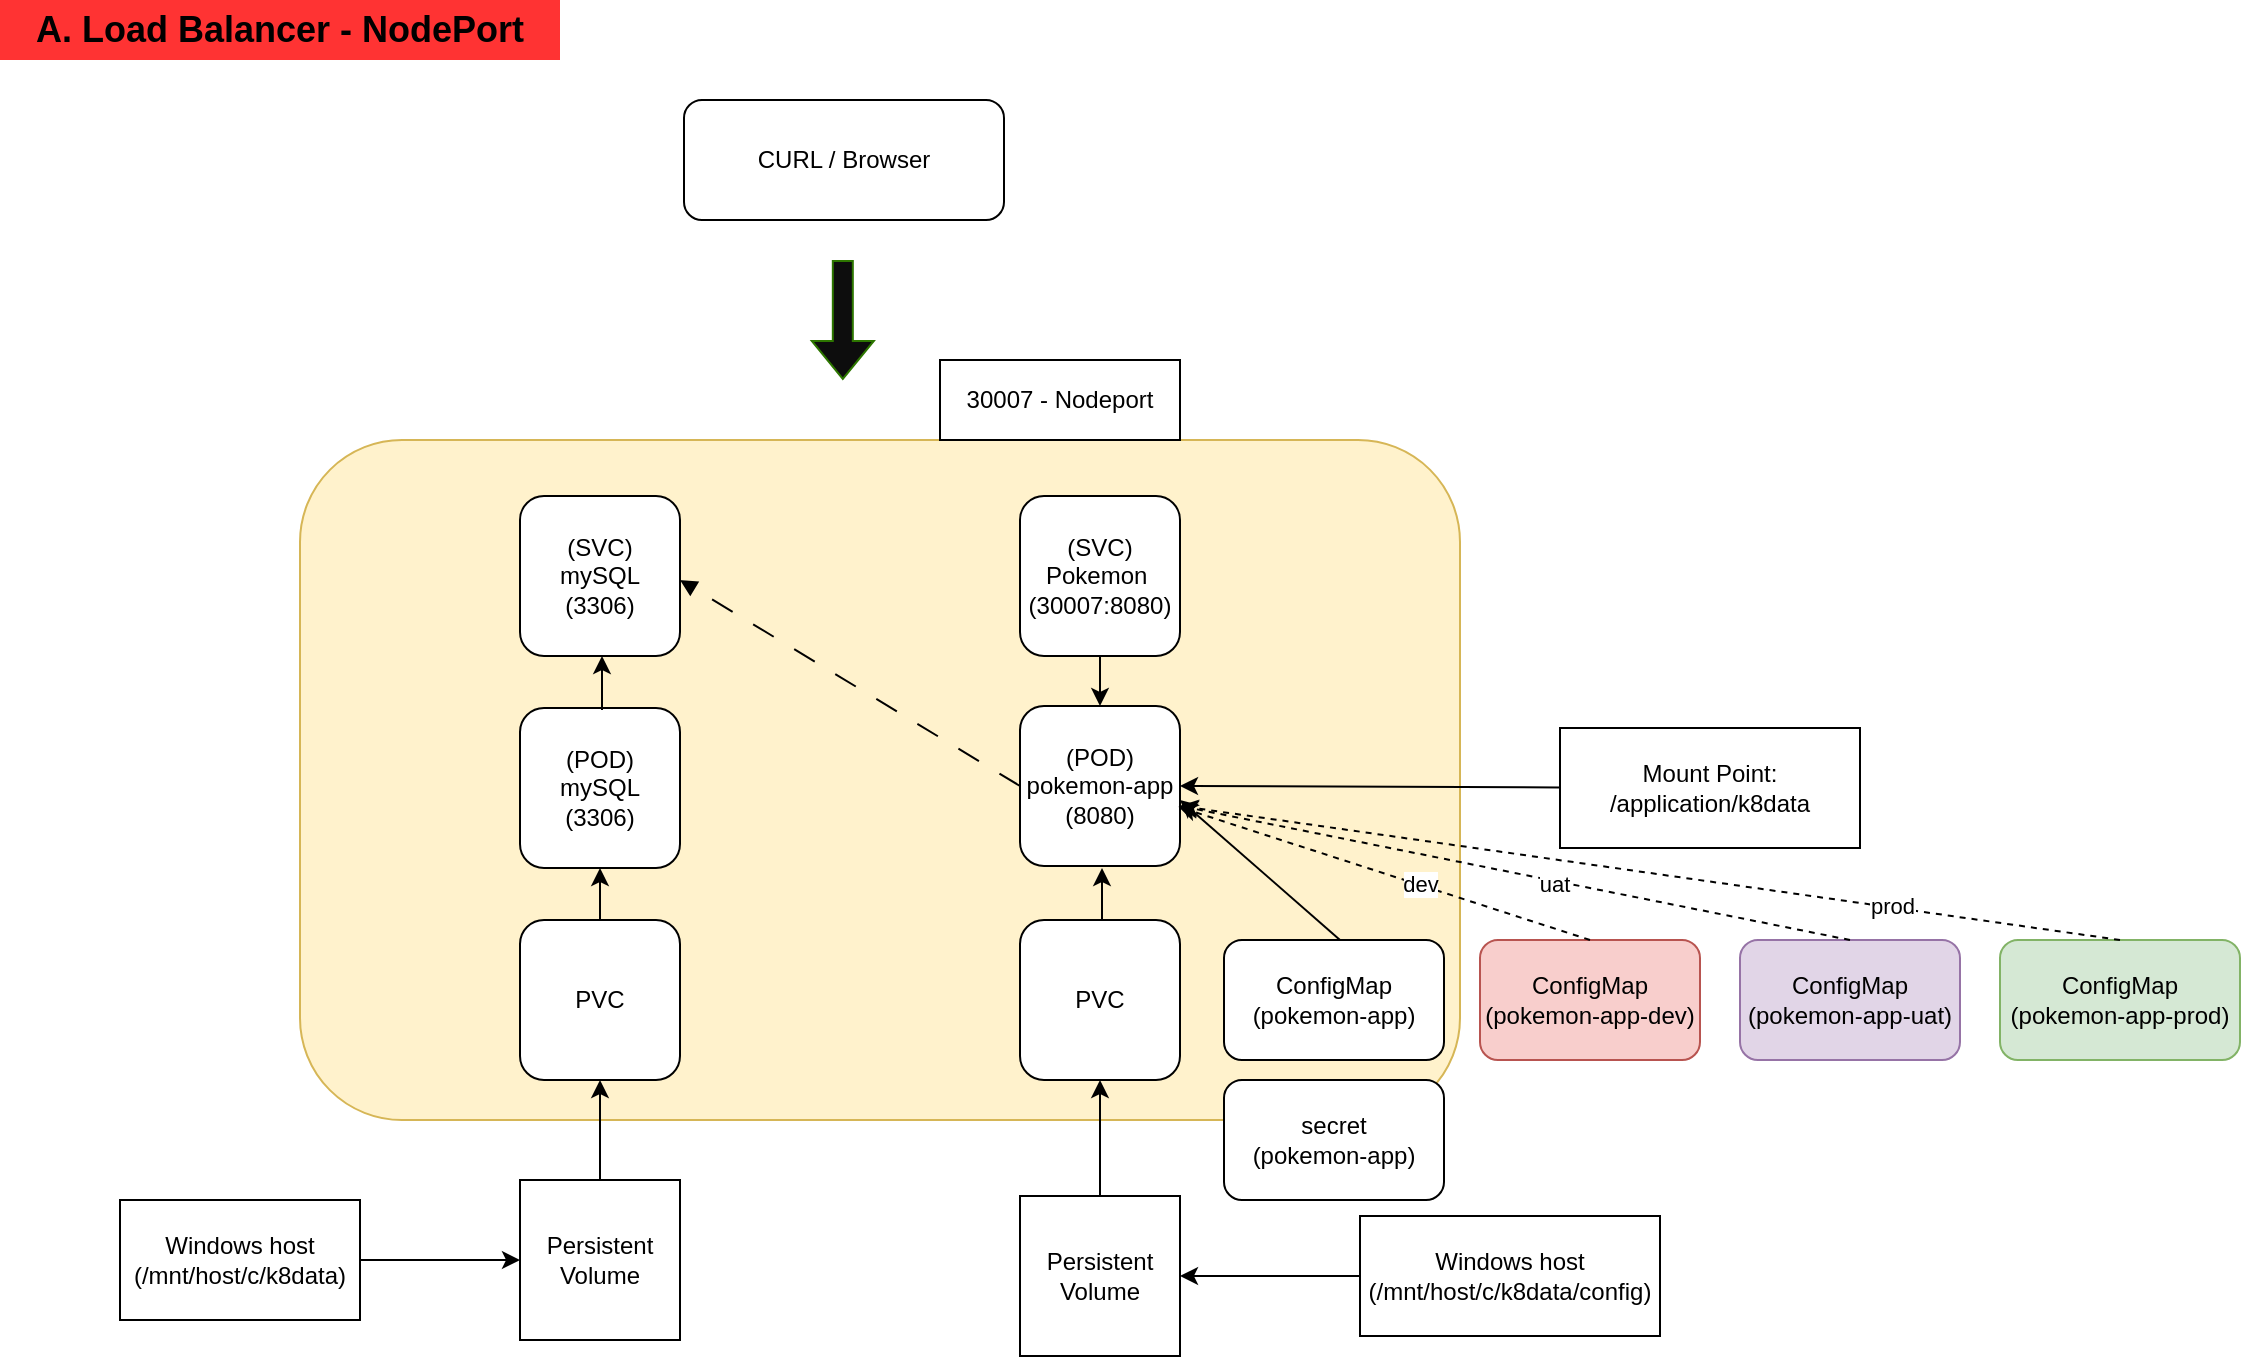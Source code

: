 <mxfile version="21.2.3" type="github" pages="2">
  <diagram name="A. Load Balancer - NodePort" id="c7558073-3199-34d8-9f00-42111426c3f3">
    <mxGraphModel dx="1802" dy="871" grid="1" gridSize="10" guides="1" tooltips="1" connect="1" arrows="1" fold="1" page="1" pageScale="1" pageWidth="1169" pageHeight="827" background="none" math="0" shadow="0">
      <root>
        <mxCell id="0" />
        <mxCell id="1" parent="0" />
        <mxCell id="Re19oTjXY0Z48xST3mG2-101" value="" style="rounded=1;whiteSpace=wrap;html=1;fillColor=#fff2cc;labelBackgroundColor=none;strokeColor=#d6b656;" parent="1" vertex="1">
          <mxGeometry x="190" y="260" width="580" height="340" as="geometry" />
        </mxCell>
        <mxCell id="Re19oTjXY0Z48xST3mG2-96" value="(POD)&lt;br&gt;mySQL&lt;br&gt;(3306)" style="whiteSpace=wrap;html=1;aspect=fixed;rounded=1;labelBackgroundColor=none;" parent="1" vertex="1">
          <mxGeometry x="300" y="394" width="80" height="80" as="geometry" />
        </mxCell>
        <mxCell id="Re19oTjXY0Z48xST3mG2-116" style="edgeStyle=orthogonalEdgeStyle;rounded=0;orthogonalLoop=1;jettySize=auto;html=1;exitX=0.5;exitY=0;exitDx=0;exitDy=0;labelBackgroundColor=none;fontColor=default;" parent="1" source="Re19oTjXY0Z48xST3mG2-97" target="Re19oTjXY0Z48xST3mG2-98" edge="1">
          <mxGeometry relative="1" as="geometry" />
        </mxCell>
        <mxCell id="Re19oTjXY0Z48xST3mG2-97" value="Persistent&lt;br&gt;Volume" style="whiteSpace=wrap;html=1;aspect=fixed;labelBackgroundColor=none;" parent="1" vertex="1">
          <mxGeometry x="300" y="630" width="80" height="80" as="geometry" />
        </mxCell>
        <mxCell id="Re19oTjXY0Z48xST3mG2-98" value="PVC" style="whiteSpace=wrap;html=1;aspect=fixed;rounded=1;labelBackgroundColor=none;" parent="1" vertex="1">
          <mxGeometry x="300" y="500" width="80" height="80" as="geometry" />
        </mxCell>
        <mxCell id="Re19oTjXY0Z48xST3mG2-99" value="(SVC)&lt;br&gt;mySQL&lt;br&gt;(3306)" style="whiteSpace=wrap;html=1;aspect=fixed;rounded=1;labelBackgroundColor=none;" parent="1" vertex="1">
          <mxGeometry x="300" y="288" width="80" height="80" as="geometry" />
        </mxCell>
        <mxCell id="Re19oTjXY0Z48xST3mG2-102" value="(POD)&lt;br&gt;pokemon-app&lt;br&gt;(8080)" style="whiteSpace=wrap;html=1;aspect=fixed;rounded=1;labelBackgroundColor=none;" parent="1" vertex="1">
          <mxGeometry x="550" y="393" width="80" height="80" as="geometry" />
        </mxCell>
        <mxCell id="Re19oTjXY0Z48xST3mG2-104" value="(SVC)&lt;br&gt;Pokemon&amp;nbsp;&lt;br&gt;(30007:8080)" style="whiteSpace=wrap;html=1;aspect=fixed;rounded=1;labelBackgroundColor=none;" parent="1" vertex="1">
          <mxGeometry x="550" y="288" width="80" height="80" as="geometry" />
        </mxCell>
        <mxCell id="Re19oTjXY0Z48xST3mG2-106" value="30007 - Nodeport" style="rounded=0;whiteSpace=wrap;html=1;labelBackgroundColor=none;" parent="1" vertex="1">
          <mxGeometry x="510" y="220" width="120" height="40" as="geometry" />
        </mxCell>
        <mxCell id="Re19oTjXY0Z48xST3mG2-107" value="" style="endArrow=block;html=1;rounded=0;exitX=0;exitY=0.5;exitDx=0;exitDy=0;labelBackgroundColor=none;fontColor=default;dashed=1;dashPattern=12 12;endFill=1;" parent="1" source="Re19oTjXY0Z48xST3mG2-102" edge="1">
          <mxGeometry width="50" height="50" relative="1" as="geometry">
            <mxPoint x="630" y="430" as="sourcePoint" />
            <mxPoint x="380" y="330" as="targetPoint" />
            <Array as="points" />
          </mxGeometry>
        </mxCell>
        <mxCell id="Re19oTjXY0Z48xST3mG2-108" value="Windows host&lt;br&gt;(/mnt/host/c/k8data)" style="rounded=0;whiteSpace=wrap;html=1;labelBackgroundColor=none;" parent="1" vertex="1">
          <mxGeometry x="100" y="640" width="120" height="60" as="geometry" />
        </mxCell>
        <mxCell id="Re19oTjXY0Z48xST3mG2-109" value="" style="endArrow=classic;html=1;rounded=0;entryX=0;entryY=0.5;entryDx=0;entryDy=0;labelBackgroundColor=none;fontColor=default;" parent="1" target="Re19oTjXY0Z48xST3mG2-97" edge="1">
          <mxGeometry width="50" height="50" relative="1" as="geometry">
            <mxPoint x="220" y="670" as="sourcePoint" />
            <mxPoint x="230" y="630" as="targetPoint" />
          </mxGeometry>
        </mxCell>
        <mxCell id="Re19oTjXY0Z48xST3mG2-113" value="" style="endArrow=classic;html=1;rounded=0;exitX=0.5;exitY=0;exitDx=0;exitDy=0;entryX=0.5;entryY=1;entryDx=0;entryDy=0;labelBackgroundColor=none;fontColor=default;" parent="1" source="Re19oTjXY0Z48xST3mG2-98" target="Re19oTjXY0Z48xST3mG2-96" edge="1">
          <mxGeometry width="50" height="50" relative="1" as="geometry">
            <mxPoint x="630" y="420" as="sourcePoint" />
            <mxPoint x="680" y="370" as="targetPoint" />
          </mxGeometry>
        </mxCell>
        <mxCell id="Re19oTjXY0Z48xST3mG2-114" value="" style="endArrow=classic;html=1;rounded=0;exitX=0.5;exitY=0;exitDx=0;exitDy=0;entryX=0.5;entryY=1;entryDx=0;entryDy=0;labelBackgroundColor=none;fontColor=default;" parent="1" edge="1">
          <mxGeometry width="50" height="50" relative="1" as="geometry">
            <mxPoint x="341" y="395" as="sourcePoint" />
            <mxPoint x="341" y="368" as="targetPoint" />
          </mxGeometry>
        </mxCell>
        <mxCell id="Re19oTjXY0Z48xST3mG2-117" value="CURL / Browser" style="rounded=1;whiteSpace=wrap;html=1;" parent="1" vertex="1">
          <mxGeometry x="382" y="90" width="160" height="60" as="geometry" />
        </mxCell>
        <mxCell id="Re19oTjXY0Z48xST3mG2-121" value="" style="shape=flexArrow;endArrow=classic;html=1;rounded=0;fillColor=#0d0d0d;strokeColor=#2D7600;" parent="1" edge="1">
          <mxGeometry width="50" height="50" relative="1" as="geometry">
            <mxPoint x="461.41" y="170" as="sourcePoint" />
            <mxPoint x="461.41" y="230" as="targetPoint" />
          </mxGeometry>
        </mxCell>
        <mxCell id="Re19oTjXY0Z48xST3mG2-122" value="" style="endArrow=classic;html=1;rounded=0;exitX=0.5;exitY=1;exitDx=0;exitDy=0;entryX=0.5;entryY=0;entryDx=0;entryDy=0;" parent="1" source="Re19oTjXY0Z48xST3mG2-104" target="Re19oTjXY0Z48xST3mG2-102" edge="1">
          <mxGeometry width="50" height="50" relative="1" as="geometry">
            <mxPoint x="630" y="490" as="sourcePoint" />
            <mxPoint x="680" y="440" as="targetPoint" />
          </mxGeometry>
        </mxCell>
        <mxCell id="hkZkq2QBBvRE-PN3ulr3-1" value="Windows host&lt;br&gt;(/mnt/host/c/k8data/config)" style="rounded=0;whiteSpace=wrap;html=1;labelBackgroundColor=none;" parent="1" vertex="1">
          <mxGeometry x="720" y="648" width="150" height="60" as="geometry" />
        </mxCell>
        <mxCell id="hkZkq2QBBvRE-PN3ulr3-2" value="Persistent&lt;br&gt;Volume" style="whiteSpace=wrap;html=1;aspect=fixed;labelBackgroundColor=none;" parent="1" vertex="1">
          <mxGeometry x="550" y="638" width="80" height="80" as="geometry" />
        </mxCell>
        <mxCell id="hkZkq2QBBvRE-PN3ulr3-3" value="" style="endArrow=classic;html=1;rounded=0;entryX=1;entryY=0.5;entryDx=0;entryDy=0;" parent="1" target="hkZkq2QBBvRE-PN3ulr3-2" edge="1">
          <mxGeometry width="50" height="50" relative="1" as="geometry">
            <mxPoint x="720" y="678" as="sourcePoint" />
            <mxPoint x="660" y="648" as="targetPoint" />
          </mxGeometry>
        </mxCell>
        <mxCell id="hkZkq2QBBvRE-PN3ulr3-4" value="PVC" style="whiteSpace=wrap;html=1;aspect=fixed;rounded=1;labelBackgroundColor=none;" parent="1" vertex="1">
          <mxGeometry x="550" y="500" width="80" height="80" as="geometry" />
        </mxCell>
        <mxCell id="hkZkq2QBBvRE-PN3ulr3-5" value="" style="endArrow=classic;html=1;rounded=0;entryX=0.5;entryY=1;entryDx=0;entryDy=0;exitX=0.5;exitY=0;exitDx=0;exitDy=0;" parent="1" source="hkZkq2QBBvRE-PN3ulr3-2" target="hkZkq2QBBvRE-PN3ulr3-4" edge="1">
          <mxGeometry width="50" height="50" relative="1" as="geometry">
            <mxPoint x="590" y="630" as="sourcePoint" />
            <mxPoint x="630" y="580" as="targetPoint" />
          </mxGeometry>
        </mxCell>
        <mxCell id="hkZkq2QBBvRE-PN3ulr3-6" value="" style="endArrow=classic;html=1;rounded=0;exitX=0.5;exitY=0;exitDx=0;exitDy=0;entryX=0.5;entryY=1;entryDx=0;entryDy=0;labelBackgroundColor=none;fontColor=default;" parent="1" edge="1">
          <mxGeometry width="50" height="50" relative="1" as="geometry">
            <mxPoint x="591" y="500" as="sourcePoint" />
            <mxPoint x="591" y="474" as="targetPoint" />
          </mxGeometry>
        </mxCell>
        <mxCell id="9ckOgkpV141tkO8bRUzl-2" value="Mount Point:&lt;br&gt;/application/k8data" style="rounded=0;whiteSpace=wrap;html=1;labelBackgroundColor=none;" parent="1" vertex="1">
          <mxGeometry x="820" y="404" width="150" height="60" as="geometry" />
        </mxCell>
        <mxCell id="9ckOgkpV141tkO8bRUzl-3" value="" style="endArrow=classic;html=1;rounded=0;entryX=1;entryY=0.5;entryDx=0;entryDy=0;" parent="1" source="9ckOgkpV141tkO8bRUzl-2" target="Re19oTjXY0Z48xST3mG2-102" edge="1">
          <mxGeometry width="50" height="50" relative="1" as="geometry">
            <mxPoint x="720" y="440" as="sourcePoint" />
            <mxPoint x="1010" y="404" as="targetPoint" />
          </mxGeometry>
        </mxCell>
        <mxCell id="9ckOgkpV141tkO8bRUzl-4" value="ConfigMap&lt;br&gt;(pokemon-app)" style="rounded=1;whiteSpace=wrap;html=1;labelBackgroundColor=none;shadow=0;glass=0;" parent="1" vertex="1">
          <mxGeometry x="652" y="510" width="110" height="60" as="geometry" />
        </mxCell>
        <mxCell id="SUzBiZiXj22UO9jynseh-2" value="" style="endArrow=classic;html=1;rounded=0;" parent="1" edge="1">
          <mxGeometry width="50" height="50" relative="1" as="geometry">
            <mxPoint x="710" y="510" as="sourcePoint" />
            <mxPoint x="630" y="440" as="targetPoint" />
          </mxGeometry>
        </mxCell>
        <mxCell id="dxXj0ZBY6QwADAZUuIpY-1" value="ConfigMap&lt;br&gt;(pokemon-app-dev)" style="rounded=1;whiteSpace=wrap;html=1;labelBackgroundColor=none;shadow=0;glass=0;fillColor=#f8cecc;strokeColor=#b85450;" parent="1" vertex="1">
          <mxGeometry x="780" y="510" width="110" height="60" as="geometry" />
        </mxCell>
        <mxCell id="dxXj0ZBY6QwADAZUuIpY-2" value="ConfigMap&lt;br&gt;(pokemon-app-uat)" style="rounded=1;whiteSpace=wrap;html=1;labelBackgroundColor=none;shadow=0;glass=0;fillColor=#e1d5e7;strokeColor=#9673a6;" parent="1" vertex="1">
          <mxGeometry x="910" y="510" width="110" height="60" as="geometry" />
        </mxCell>
        <mxCell id="dxXj0ZBY6QwADAZUuIpY-3" value="ConfigMap&lt;br&gt;(pokemon-app-prod)" style="rounded=1;whiteSpace=wrap;html=1;labelBackgroundColor=none;shadow=0;glass=0;fillColor=#d5e8d4;strokeColor=#82b366;" parent="1" vertex="1">
          <mxGeometry x="1040" y="510" width="120" height="60" as="geometry" />
        </mxCell>
        <mxCell id="dxXj0ZBY6QwADAZUuIpY-4" value="" style="endArrow=classic;html=1;rounded=0;exitX=0.5;exitY=0;exitDx=0;exitDy=0;entryX=0.99;entryY=0.63;entryDx=0;entryDy=0;entryPerimeter=0;dashed=1;" parent="1" source="dxXj0ZBY6QwADAZUuIpY-1" target="Re19oTjXY0Z48xST3mG2-102" edge="1">
          <mxGeometry width="50" height="50" relative="1" as="geometry">
            <mxPoint x="770" y="460" as="sourcePoint" />
            <mxPoint x="820" y="410" as="targetPoint" />
          </mxGeometry>
        </mxCell>
        <mxCell id="dxXj0ZBY6QwADAZUuIpY-7" value="dev" style="edgeLabel;html=1;align=center;verticalAlign=middle;resizable=0;points=[];" parent="dxXj0ZBY6QwADAZUuIpY-4" vertex="1" connectable="0">
          <mxGeometry x="-0.172" y="-1" relative="1" as="geometry">
            <mxPoint as="offset" />
          </mxGeometry>
        </mxCell>
        <mxCell id="dxXj0ZBY6QwADAZUuIpY-5" value="" style="endArrow=classic;html=1;rounded=0;exitX=0.5;exitY=0;exitDx=0;exitDy=0;entryX=0.99;entryY=0.63;entryDx=0;entryDy=0;entryPerimeter=0;dashed=1;" parent="1" source="dxXj0ZBY6QwADAZUuIpY-2" edge="1">
          <mxGeometry width="50" height="50" relative="1" as="geometry">
            <mxPoint x="836" y="510" as="sourcePoint" />
            <mxPoint x="630" y="443" as="targetPoint" />
          </mxGeometry>
        </mxCell>
        <mxCell id="dxXj0ZBY6QwADAZUuIpY-8" value="uat" style="edgeLabel;html=1;align=center;verticalAlign=middle;resizable=0;points=[];" parent="dxXj0ZBY6QwADAZUuIpY-5" vertex="1" connectable="0">
          <mxGeometry x="-0.118" y="1" relative="1" as="geometry">
            <mxPoint as="offset" />
          </mxGeometry>
        </mxCell>
        <mxCell id="dxXj0ZBY6QwADAZUuIpY-6" value="" style="endArrow=classic;html=1;rounded=0;exitX=0.5;exitY=0;exitDx=0;exitDy=0;entryX=0.99;entryY=0.63;entryDx=0;entryDy=0;entryPerimeter=0;dashed=1;" parent="1" source="dxXj0ZBY6QwADAZUuIpY-3" edge="1">
          <mxGeometry width="50" height="50" relative="1" as="geometry">
            <mxPoint x="965" y="510" as="sourcePoint" />
            <mxPoint x="630" y="443" as="targetPoint" />
          </mxGeometry>
        </mxCell>
        <mxCell id="dxXj0ZBY6QwADAZUuIpY-9" value="prod" style="edgeLabel;html=1;align=center;verticalAlign=middle;resizable=0;points=[];" parent="dxXj0ZBY6QwADAZUuIpY-6" vertex="1" connectable="0">
          <mxGeometry x="-0.514" y="-1" relative="1" as="geometry">
            <mxPoint as="offset" />
          </mxGeometry>
        </mxCell>
        <mxCell id="dxXj0ZBY6QwADAZUuIpY-10" value="secret&lt;br&gt;(pokemon-app)" style="rounded=1;whiteSpace=wrap;html=1;labelBackgroundColor=none;shadow=0;glass=0;" parent="1" vertex="1">
          <mxGeometry x="652" y="580" width="110" height="60" as="geometry" />
        </mxCell>
        <mxCell id="Tl7iREGbIrftFZOc4QFf-1" value="&lt;font style=&quot;font-size: 18px;&quot;&gt;&lt;b&gt;A. Load Balancer - NodePort&lt;/b&gt;&lt;/font&gt;" style="text;html=1;strokeColor=none;fillColor=#FF3333;align=center;verticalAlign=middle;whiteSpace=wrap;rounded=0;" vertex="1" parent="1">
          <mxGeometry x="40" y="40" width="280" height="30" as="geometry" />
        </mxCell>
      </root>
    </mxGraphModel>
  </diagram>
  <diagram id="Ty7teBAr_ojQluqO2xoA" name="B. Ingress Resource">
    <mxGraphModel dx="1802" dy="871" grid="1" gridSize="10" guides="1" tooltips="1" connect="1" arrows="1" fold="1" page="1" pageScale="1" pageWidth="1169" pageHeight="827" math="0" shadow="0">
      <root>
        <mxCell id="0" />
        <mxCell id="1" parent="0" />
        <mxCell id="7Zo1ZTNGPGkOBNmu1tod-1" value="" style="rounded=1;whiteSpace=wrap;html=1;fillColor=#fff2cc;labelBackgroundColor=none;strokeColor=#d6b656;" vertex="1" parent="1">
          <mxGeometry x="190" y="150" width="580" height="450" as="geometry" />
        </mxCell>
        <mxCell id="7Zo1ZTNGPGkOBNmu1tod-2" value="(POD)&lt;br&gt;mySQL&lt;br&gt;(3306)" style="whiteSpace=wrap;html=1;aspect=fixed;rounded=1;labelBackgroundColor=none;" vertex="1" parent="1">
          <mxGeometry x="300" y="394" width="80" height="80" as="geometry" />
        </mxCell>
        <mxCell id="7Zo1ZTNGPGkOBNmu1tod-3" style="edgeStyle=orthogonalEdgeStyle;rounded=0;orthogonalLoop=1;jettySize=auto;html=1;exitX=0.5;exitY=0;exitDx=0;exitDy=0;labelBackgroundColor=none;fontColor=default;" edge="1" parent="1" source="7Zo1ZTNGPGkOBNmu1tod-4" target="7Zo1ZTNGPGkOBNmu1tod-5">
          <mxGeometry relative="1" as="geometry" />
        </mxCell>
        <mxCell id="7Zo1ZTNGPGkOBNmu1tod-4" value="Persistent&lt;br&gt;Volume" style="whiteSpace=wrap;html=1;aspect=fixed;labelBackgroundColor=none;" vertex="1" parent="1">
          <mxGeometry x="300" y="630" width="80" height="80" as="geometry" />
        </mxCell>
        <mxCell id="7Zo1ZTNGPGkOBNmu1tod-5" value="PVC" style="whiteSpace=wrap;html=1;aspect=fixed;rounded=1;labelBackgroundColor=none;" vertex="1" parent="1">
          <mxGeometry x="300" y="500" width="80" height="80" as="geometry" />
        </mxCell>
        <mxCell id="7Zo1ZTNGPGkOBNmu1tod-6" value="(SVC)&lt;br&gt;mySQL&lt;br&gt;(3306)" style="whiteSpace=wrap;html=1;aspect=fixed;rounded=1;labelBackgroundColor=none;" vertex="1" parent="1">
          <mxGeometry x="300" y="288" width="80" height="80" as="geometry" />
        </mxCell>
        <mxCell id="7Zo1ZTNGPGkOBNmu1tod-7" value="(POD)&lt;br&gt;pokemon-app&lt;br&gt;(8080)" style="whiteSpace=wrap;html=1;aspect=fixed;rounded=1;labelBackgroundColor=none;" vertex="1" parent="1">
          <mxGeometry x="550" y="393" width="80" height="80" as="geometry" />
        </mxCell>
        <mxCell id="7Zo1ZTNGPGkOBNmu1tod-8" value="(SVC)&lt;br&gt;Pokemon&amp;nbsp;&lt;br&gt;(30007:8080)" style="whiteSpace=wrap;html=1;aspect=fixed;rounded=1;labelBackgroundColor=none;" vertex="1" parent="1">
          <mxGeometry x="550" y="288" width="80" height="80" as="geometry" />
        </mxCell>
        <mxCell id="7Zo1ZTNGPGkOBNmu1tod-10" value="" style="endArrow=block;html=1;rounded=0;exitX=0;exitY=0.5;exitDx=0;exitDy=0;labelBackgroundColor=none;fontColor=default;dashed=1;dashPattern=12 12;endFill=1;" edge="1" parent="1" source="7Zo1ZTNGPGkOBNmu1tod-7">
          <mxGeometry width="50" height="50" relative="1" as="geometry">
            <mxPoint x="630" y="430" as="sourcePoint" />
            <mxPoint x="380" y="330" as="targetPoint" />
            <Array as="points" />
          </mxGeometry>
        </mxCell>
        <mxCell id="7Zo1ZTNGPGkOBNmu1tod-11" value="Windows host&lt;br&gt;(/mnt/host/c/k8data)" style="rounded=0;whiteSpace=wrap;html=1;labelBackgroundColor=none;" vertex="1" parent="1">
          <mxGeometry x="100" y="640" width="120" height="60" as="geometry" />
        </mxCell>
        <mxCell id="7Zo1ZTNGPGkOBNmu1tod-12" value="" style="endArrow=classic;html=1;rounded=0;entryX=0;entryY=0.5;entryDx=0;entryDy=0;labelBackgroundColor=none;fontColor=default;" edge="1" parent="1" target="7Zo1ZTNGPGkOBNmu1tod-4">
          <mxGeometry width="50" height="50" relative="1" as="geometry">
            <mxPoint x="220" y="670" as="sourcePoint" />
            <mxPoint x="230" y="630" as="targetPoint" />
          </mxGeometry>
        </mxCell>
        <mxCell id="7Zo1ZTNGPGkOBNmu1tod-13" value="" style="endArrow=classic;html=1;rounded=0;exitX=0.5;exitY=0;exitDx=0;exitDy=0;entryX=0.5;entryY=1;entryDx=0;entryDy=0;labelBackgroundColor=none;fontColor=default;" edge="1" parent="1" source="7Zo1ZTNGPGkOBNmu1tod-5" target="7Zo1ZTNGPGkOBNmu1tod-2">
          <mxGeometry width="50" height="50" relative="1" as="geometry">
            <mxPoint x="630" y="420" as="sourcePoint" />
            <mxPoint x="680" y="370" as="targetPoint" />
          </mxGeometry>
        </mxCell>
        <mxCell id="7Zo1ZTNGPGkOBNmu1tod-14" value="" style="endArrow=classic;html=1;rounded=0;exitX=0.5;exitY=0;exitDx=0;exitDy=0;entryX=0.5;entryY=1;entryDx=0;entryDy=0;labelBackgroundColor=none;fontColor=default;" edge="1" parent="1">
          <mxGeometry width="50" height="50" relative="1" as="geometry">
            <mxPoint x="341" y="395" as="sourcePoint" />
            <mxPoint x="341" y="368" as="targetPoint" />
          </mxGeometry>
        </mxCell>
        <mxCell id="7Zo1ZTNGPGkOBNmu1tod-15" value="CURL / Browser" style="rounded=1;whiteSpace=wrap;html=1;" vertex="1" parent="1">
          <mxGeometry x="385" y="30" width="160" height="60" as="geometry" />
        </mxCell>
        <mxCell id="7Zo1ZTNGPGkOBNmu1tod-16" value="" style="shape=flexArrow;endArrow=classic;html=1;rounded=0;fillColor=#0d0d0d;strokeColor=#2D7600;" edge="1" parent="1">
          <mxGeometry width="50" height="50" relative="1" as="geometry">
            <mxPoint x="464.5" y="103" as="sourcePoint" />
            <mxPoint x="465" y="163" as="targetPoint" />
          </mxGeometry>
        </mxCell>
        <mxCell id="7Zo1ZTNGPGkOBNmu1tod-17" value="" style="endArrow=classic;html=1;rounded=0;exitX=0.5;exitY=1;exitDx=0;exitDy=0;entryX=0.5;entryY=0;entryDx=0;entryDy=0;" edge="1" parent="1" source="7Zo1ZTNGPGkOBNmu1tod-8" target="7Zo1ZTNGPGkOBNmu1tod-7">
          <mxGeometry width="50" height="50" relative="1" as="geometry">
            <mxPoint x="630" y="490" as="sourcePoint" />
            <mxPoint x="680" y="440" as="targetPoint" />
          </mxGeometry>
        </mxCell>
        <mxCell id="7Zo1ZTNGPGkOBNmu1tod-18" value="Windows host&lt;br&gt;(/mnt/host/c/k8data/config)" style="rounded=0;whiteSpace=wrap;html=1;labelBackgroundColor=none;" vertex="1" parent="1">
          <mxGeometry x="720" y="648" width="150" height="60" as="geometry" />
        </mxCell>
        <mxCell id="7Zo1ZTNGPGkOBNmu1tod-19" value="Persistent&lt;br&gt;Volume" style="whiteSpace=wrap;html=1;aspect=fixed;labelBackgroundColor=none;" vertex="1" parent="1">
          <mxGeometry x="550" y="638" width="80" height="80" as="geometry" />
        </mxCell>
        <mxCell id="7Zo1ZTNGPGkOBNmu1tod-20" value="" style="endArrow=classic;html=1;rounded=0;entryX=1;entryY=0.5;entryDx=0;entryDy=0;" edge="1" parent="1" target="7Zo1ZTNGPGkOBNmu1tod-19">
          <mxGeometry width="50" height="50" relative="1" as="geometry">
            <mxPoint x="720" y="678" as="sourcePoint" />
            <mxPoint x="660" y="648" as="targetPoint" />
          </mxGeometry>
        </mxCell>
        <mxCell id="7Zo1ZTNGPGkOBNmu1tod-21" value="PVC" style="whiteSpace=wrap;html=1;aspect=fixed;rounded=1;labelBackgroundColor=none;" vertex="1" parent="1">
          <mxGeometry x="550" y="500" width="80" height="80" as="geometry" />
        </mxCell>
        <mxCell id="7Zo1ZTNGPGkOBNmu1tod-22" value="" style="endArrow=classic;html=1;rounded=0;entryX=0.5;entryY=1;entryDx=0;entryDy=0;exitX=0.5;exitY=0;exitDx=0;exitDy=0;" edge="1" parent="1" source="7Zo1ZTNGPGkOBNmu1tod-19" target="7Zo1ZTNGPGkOBNmu1tod-21">
          <mxGeometry width="50" height="50" relative="1" as="geometry">
            <mxPoint x="590" y="630" as="sourcePoint" />
            <mxPoint x="630" y="580" as="targetPoint" />
          </mxGeometry>
        </mxCell>
        <mxCell id="7Zo1ZTNGPGkOBNmu1tod-23" value="" style="endArrow=classic;html=1;rounded=0;exitX=0.5;exitY=0;exitDx=0;exitDy=0;entryX=0.5;entryY=1;entryDx=0;entryDy=0;labelBackgroundColor=none;fontColor=default;" edge="1" parent="1">
          <mxGeometry width="50" height="50" relative="1" as="geometry">
            <mxPoint x="591" y="500" as="sourcePoint" />
            <mxPoint x="591" y="474" as="targetPoint" />
          </mxGeometry>
        </mxCell>
        <mxCell id="7Zo1ZTNGPGkOBNmu1tod-24" value="Mount Point:&lt;br&gt;/application/k8data" style="rounded=0;whiteSpace=wrap;html=1;labelBackgroundColor=none;" vertex="1" parent="1">
          <mxGeometry x="820" y="404" width="150" height="60" as="geometry" />
        </mxCell>
        <mxCell id="7Zo1ZTNGPGkOBNmu1tod-25" value="" style="endArrow=classic;html=1;rounded=0;entryX=1;entryY=0.5;entryDx=0;entryDy=0;" edge="1" parent="1" source="7Zo1ZTNGPGkOBNmu1tod-24" target="7Zo1ZTNGPGkOBNmu1tod-7">
          <mxGeometry width="50" height="50" relative="1" as="geometry">
            <mxPoint x="720" y="440" as="sourcePoint" />
            <mxPoint x="1010" y="404" as="targetPoint" />
          </mxGeometry>
        </mxCell>
        <mxCell id="7Zo1ZTNGPGkOBNmu1tod-26" value="ConfigMap&lt;br&gt;(pokemon-app)" style="rounded=1;whiteSpace=wrap;html=1;labelBackgroundColor=none;shadow=0;glass=0;" vertex="1" parent="1">
          <mxGeometry x="652" y="510" width="110" height="60" as="geometry" />
        </mxCell>
        <mxCell id="7Zo1ZTNGPGkOBNmu1tod-27" value="" style="endArrow=classic;html=1;rounded=0;" edge="1" parent="1">
          <mxGeometry width="50" height="50" relative="1" as="geometry">
            <mxPoint x="710" y="510" as="sourcePoint" />
            <mxPoint x="630" y="440" as="targetPoint" />
          </mxGeometry>
        </mxCell>
        <mxCell id="7Zo1ZTNGPGkOBNmu1tod-28" value="ConfigMap&lt;br&gt;(pokemon-app-dev)" style="rounded=1;whiteSpace=wrap;html=1;labelBackgroundColor=none;shadow=0;glass=0;fillColor=#f8cecc;strokeColor=#b85450;" vertex="1" parent="1">
          <mxGeometry x="780" y="510" width="110" height="60" as="geometry" />
        </mxCell>
        <mxCell id="7Zo1ZTNGPGkOBNmu1tod-29" value="ConfigMap&lt;br&gt;(pokemon-app-uat)" style="rounded=1;whiteSpace=wrap;html=1;labelBackgroundColor=none;shadow=0;glass=0;fillColor=#e1d5e7;strokeColor=#9673a6;" vertex="1" parent="1">
          <mxGeometry x="910" y="510" width="110" height="60" as="geometry" />
        </mxCell>
        <mxCell id="7Zo1ZTNGPGkOBNmu1tod-30" value="ConfigMap&lt;br&gt;(pokemon-app-prod)" style="rounded=1;whiteSpace=wrap;html=1;labelBackgroundColor=none;shadow=0;glass=0;fillColor=#d5e8d4;strokeColor=#82b366;" vertex="1" parent="1">
          <mxGeometry x="1040" y="510" width="120" height="60" as="geometry" />
        </mxCell>
        <mxCell id="7Zo1ZTNGPGkOBNmu1tod-31" value="" style="endArrow=classic;html=1;rounded=0;exitX=0.5;exitY=0;exitDx=0;exitDy=0;entryX=0.99;entryY=0.63;entryDx=0;entryDy=0;entryPerimeter=0;dashed=1;" edge="1" parent="1" source="7Zo1ZTNGPGkOBNmu1tod-28" target="7Zo1ZTNGPGkOBNmu1tod-7">
          <mxGeometry width="50" height="50" relative="1" as="geometry">
            <mxPoint x="770" y="460" as="sourcePoint" />
            <mxPoint x="820" y="410" as="targetPoint" />
          </mxGeometry>
        </mxCell>
        <mxCell id="7Zo1ZTNGPGkOBNmu1tod-32" value="dev" style="edgeLabel;html=1;align=center;verticalAlign=middle;resizable=0;points=[];" vertex="1" connectable="0" parent="7Zo1ZTNGPGkOBNmu1tod-31">
          <mxGeometry x="-0.172" y="-1" relative="1" as="geometry">
            <mxPoint as="offset" />
          </mxGeometry>
        </mxCell>
        <mxCell id="7Zo1ZTNGPGkOBNmu1tod-33" value="" style="endArrow=classic;html=1;rounded=0;exitX=0.5;exitY=0;exitDx=0;exitDy=0;entryX=0.99;entryY=0.63;entryDx=0;entryDy=0;entryPerimeter=0;dashed=1;" edge="1" parent="1" source="7Zo1ZTNGPGkOBNmu1tod-29">
          <mxGeometry width="50" height="50" relative="1" as="geometry">
            <mxPoint x="836" y="510" as="sourcePoint" />
            <mxPoint x="630" y="443" as="targetPoint" />
          </mxGeometry>
        </mxCell>
        <mxCell id="7Zo1ZTNGPGkOBNmu1tod-34" value="uat" style="edgeLabel;html=1;align=center;verticalAlign=middle;resizable=0;points=[];" vertex="1" connectable="0" parent="7Zo1ZTNGPGkOBNmu1tod-33">
          <mxGeometry x="-0.118" y="1" relative="1" as="geometry">
            <mxPoint as="offset" />
          </mxGeometry>
        </mxCell>
        <mxCell id="7Zo1ZTNGPGkOBNmu1tod-35" value="" style="endArrow=classic;html=1;rounded=0;exitX=0.5;exitY=0;exitDx=0;exitDy=0;entryX=0.99;entryY=0.63;entryDx=0;entryDy=0;entryPerimeter=0;dashed=1;" edge="1" parent="1" source="7Zo1ZTNGPGkOBNmu1tod-30">
          <mxGeometry width="50" height="50" relative="1" as="geometry">
            <mxPoint x="965" y="510" as="sourcePoint" />
            <mxPoint x="630" y="443" as="targetPoint" />
          </mxGeometry>
        </mxCell>
        <mxCell id="7Zo1ZTNGPGkOBNmu1tod-36" value="prod" style="edgeLabel;html=1;align=center;verticalAlign=middle;resizable=0;points=[];" vertex="1" connectable="0" parent="7Zo1ZTNGPGkOBNmu1tod-35">
          <mxGeometry x="-0.514" y="-1" relative="1" as="geometry">
            <mxPoint as="offset" />
          </mxGeometry>
        </mxCell>
        <mxCell id="7Zo1ZTNGPGkOBNmu1tod-37" value="secret&lt;br&gt;(pokemon-app)" style="rounded=1;whiteSpace=wrap;html=1;labelBackgroundColor=none;shadow=0;glass=0;" vertex="1" parent="1">
          <mxGeometry x="652" y="580" width="110" height="60" as="geometry" />
        </mxCell>
        <mxCell id="7Zo1ZTNGPGkOBNmu1tod-38" value="&lt;font style=&quot;font-size: 18px;&quot;&gt;&lt;b style=&quot;&quot;&gt;B. Ingress Controller - Nginx&lt;/b&gt;&lt;/font&gt;" style="text;html=1;strokeColor=none;fillColor=#FF3333;align=center;verticalAlign=middle;whiteSpace=wrap;rounded=0;" vertex="1" parent="1">
          <mxGeometry x="40" y="30" width="280" height="30" as="geometry" />
        </mxCell>
        <mxCell id="7Zo1ZTNGPGkOBNmu1tod-39" value="(Ingress)&lt;br&gt;Pokemon&amp;nbsp;&lt;br&gt;(30007:8080)" style="whiteSpace=wrap;html=1;aspect=fixed;rounded=1;labelBackgroundColor=none;" vertex="1" parent="1">
          <mxGeometry x="550" y="186" width="80" height="80" as="geometry" />
        </mxCell>
        <mxCell id="7Zo1ZTNGPGkOBNmu1tod-40" value="" style="endArrow=classic;html=1;rounded=0;exitX=0.5;exitY=1;exitDx=0;exitDy=0;entryX=0.5;entryY=0;entryDx=0;entryDy=0;" edge="1" parent="1" source="7Zo1ZTNGPGkOBNmu1tod-39" target="7Zo1ZTNGPGkOBNmu1tod-8">
          <mxGeometry width="50" height="50" relative="1" as="geometry">
            <mxPoint x="560" y="470" as="sourcePoint" />
            <mxPoint x="610" y="420" as="targetPoint" />
          </mxGeometry>
        </mxCell>
        <mxCell id="7Zo1ZTNGPGkOBNmu1tod-41" value="Internal" style="ellipse;whiteSpace=wrap;html=1;fillColor=#00CC66;" vertex="1" parent="1">
          <mxGeometry x="630" y="313" width="85" height="30" as="geometry" />
        </mxCell>
        <mxCell id="7Zo1ZTNGPGkOBNmu1tod-42" value="Ingress&lt;br&gt;Controller&lt;br&gt;(Pod - Nginx)" style="whiteSpace=wrap;html=1;aspect=fixed;rounded=1;labelBackgroundColor=none;" vertex="1" parent="1">
          <mxGeometry x="421" y="184" width="80" height="80" as="geometry" />
        </mxCell>
        <mxCell id="7Zo1ZTNGPGkOBNmu1tod-43" value="" style="endArrow=classic;html=1;rounded=0;entryX=0;entryY=0.5;entryDx=0;entryDy=0;" edge="1" parent="1" target="7Zo1ZTNGPGkOBNmu1tod-39">
          <mxGeometry width="50" height="50" relative="1" as="geometry">
            <mxPoint x="500" y="226" as="sourcePoint" />
            <mxPoint x="555" y="180" as="targetPoint" />
          </mxGeometry>
        </mxCell>
        <mxCell id="7Zo1ZTNGPGkOBNmu1tod-44" value="&lt;b&gt;Job of Ingress Controller is to evaluate routing rules and route accordingly&lt;/b&gt;" style="text;html=1;strokeColor=none;fillColor=#FFFF00;align=center;verticalAlign=middle;whiteSpace=wrap;rounded=0;" vertex="1" parent="1">
          <mxGeometry x="690" y="50" width="260" height="50" as="geometry" />
        </mxCell>
      </root>
    </mxGraphModel>
  </diagram>
</mxfile>
